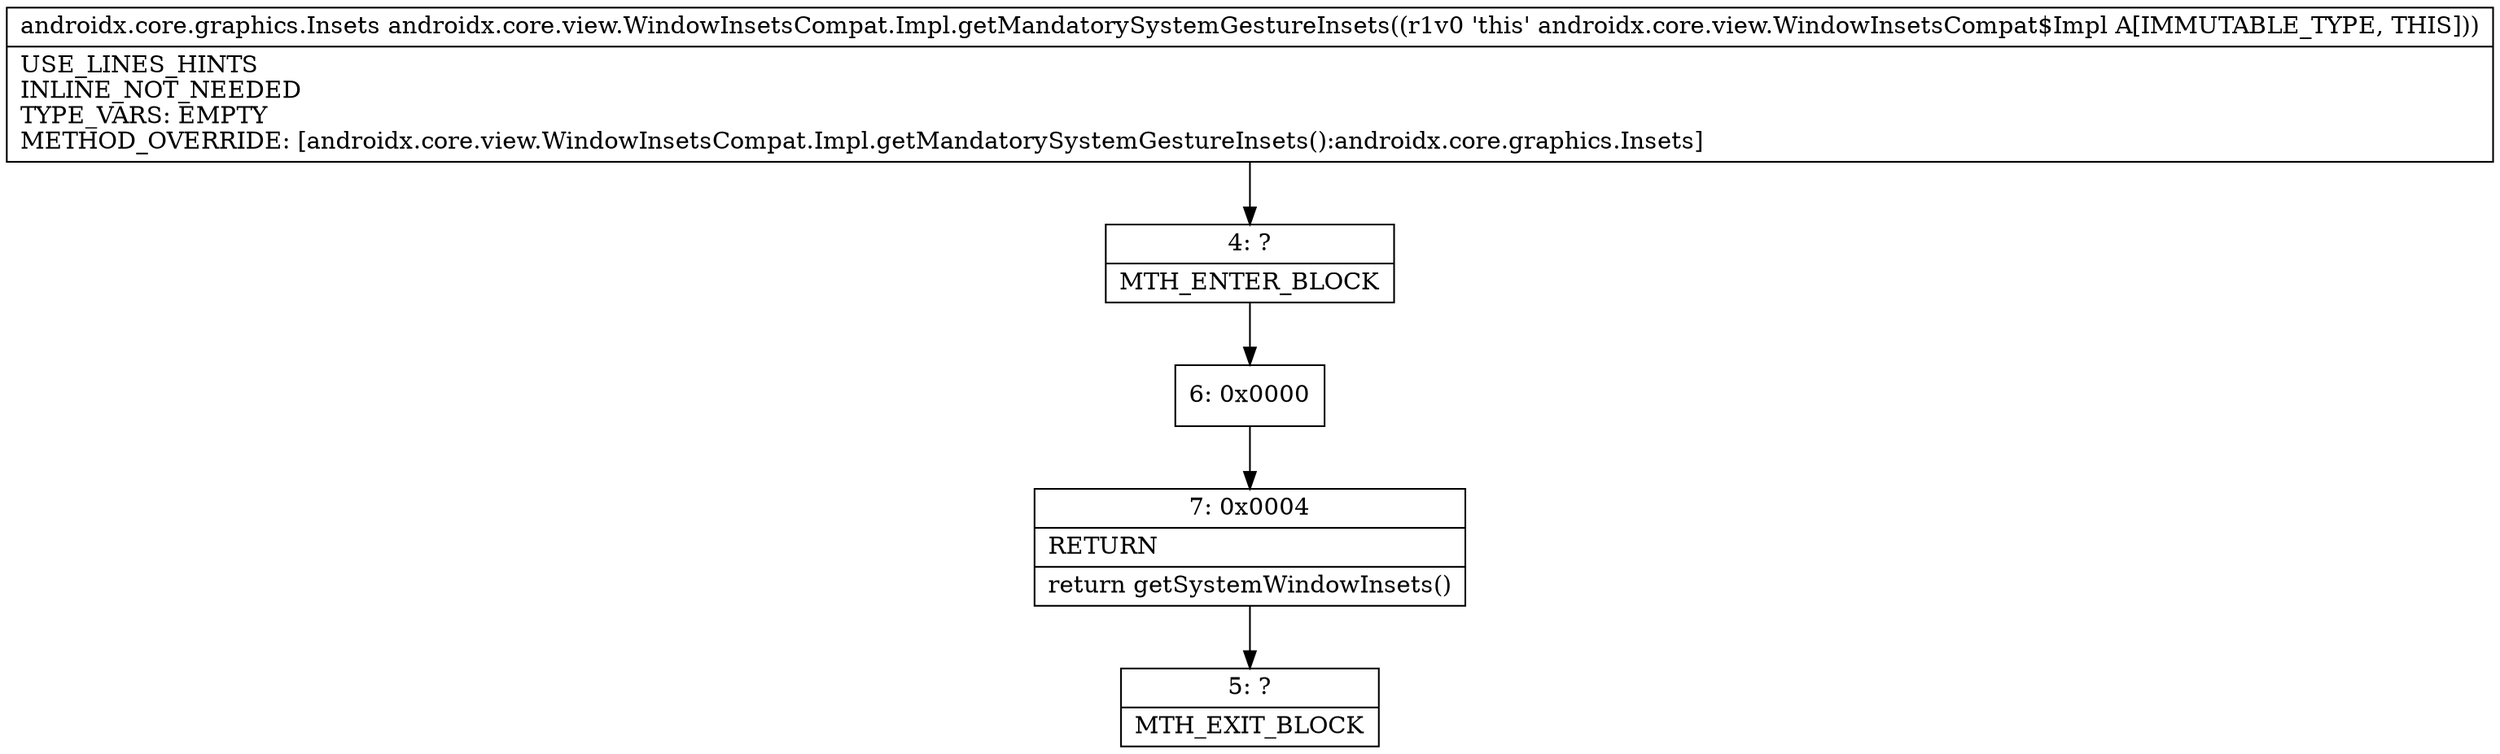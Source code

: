 digraph "CFG forandroidx.core.view.WindowInsetsCompat.Impl.getMandatorySystemGestureInsets()Landroidx\/core\/graphics\/Insets;" {
Node_4 [shape=record,label="{4\:\ ?|MTH_ENTER_BLOCK\l}"];
Node_6 [shape=record,label="{6\:\ 0x0000}"];
Node_7 [shape=record,label="{7\:\ 0x0004|RETURN\l|return getSystemWindowInsets()\l}"];
Node_5 [shape=record,label="{5\:\ ?|MTH_EXIT_BLOCK\l}"];
MethodNode[shape=record,label="{androidx.core.graphics.Insets androidx.core.view.WindowInsetsCompat.Impl.getMandatorySystemGestureInsets((r1v0 'this' androidx.core.view.WindowInsetsCompat$Impl A[IMMUTABLE_TYPE, THIS]))  | USE_LINES_HINTS\lINLINE_NOT_NEEDED\lTYPE_VARS: EMPTY\lMETHOD_OVERRIDE: [androidx.core.view.WindowInsetsCompat.Impl.getMandatorySystemGestureInsets():androidx.core.graphics.Insets]\l}"];
MethodNode -> Node_4;Node_4 -> Node_6;
Node_6 -> Node_7;
Node_7 -> Node_5;
}


